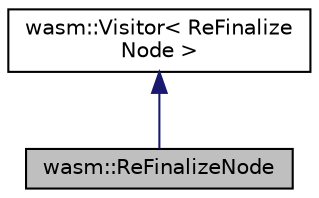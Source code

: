 digraph "wasm::ReFinalizeNode"
{
  edge [fontname="Helvetica",fontsize="10",labelfontname="Helvetica",labelfontsize="10"];
  node [fontname="Helvetica",fontsize="10",shape=record];
  Node2 [label="wasm::ReFinalizeNode",height=0.2,width=0.4,color="black", fillcolor="grey75", style="filled", fontcolor="black"];
  Node3 -> Node2 [dir="back",color="midnightblue",fontsize="10",style="solid"];
  Node3 [label="wasm::Visitor\< ReFinalize\lNode \>",height=0.2,width=0.4,color="black", fillcolor="white", style="filled",URL="$structwasm_1_1_visitor.html"];
}

